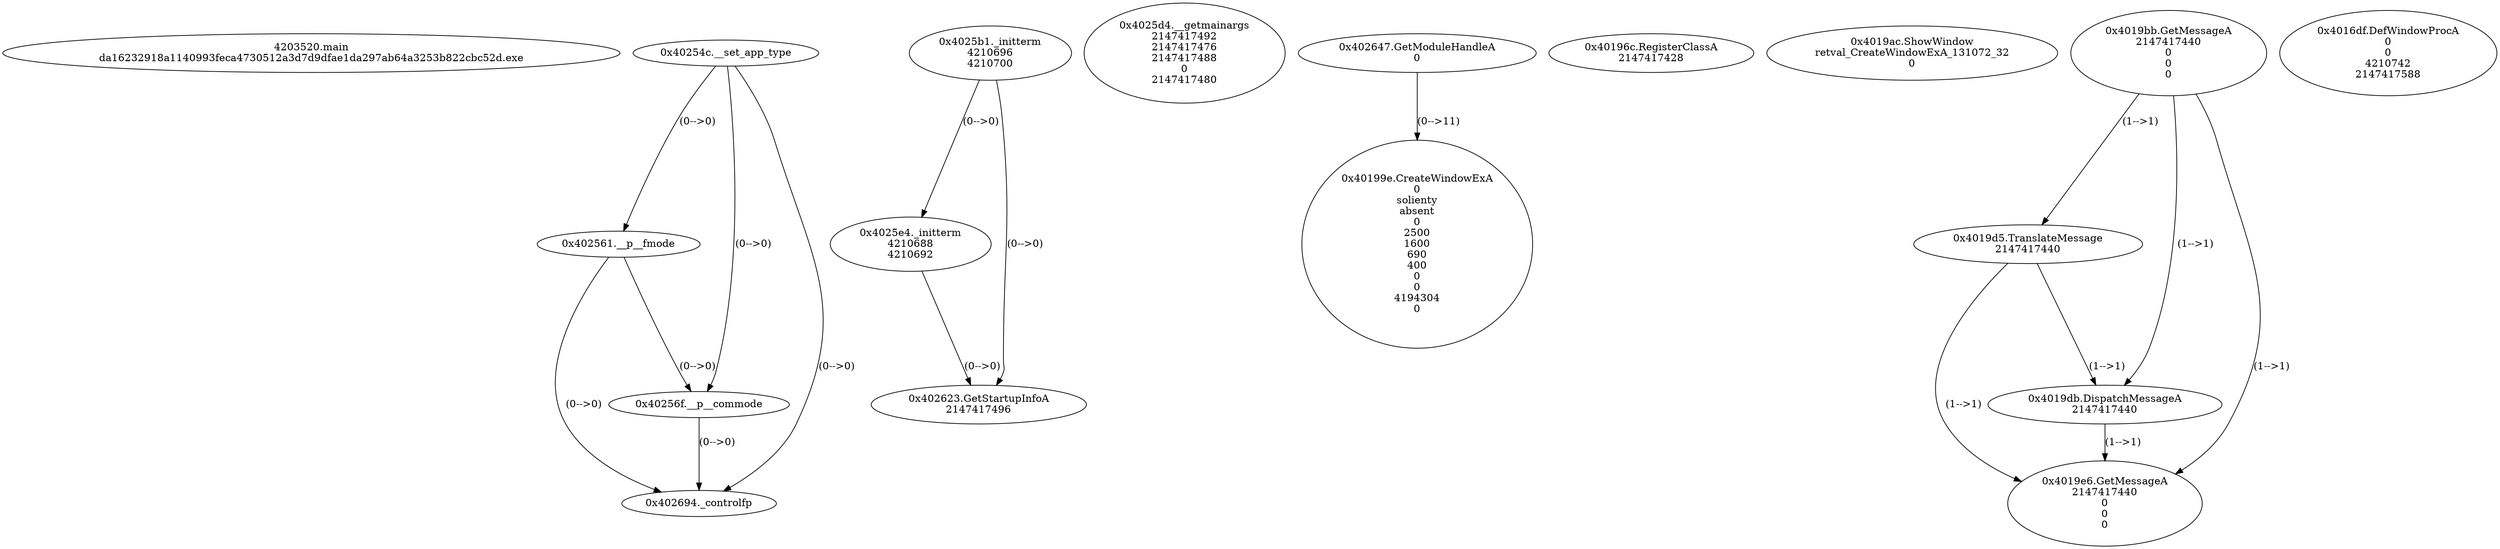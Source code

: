 // Global SCDG with merge call
digraph {
	0 [label="4203520.main
da16232918a1140993feca4730512a3d7d9dfae1da297ab64a3253b822cbc52d.exe"]
	1 [label="0x40254c.__set_app_type
"]
	2 [label="0x402561.__p__fmode
"]
	1 -> 2 [label="(0-->0)"]
	3 [label="0x40256f.__p__commode
"]
	1 -> 3 [label="(0-->0)"]
	2 -> 3 [label="(0-->0)"]
	4 [label="0x402694._controlfp
"]
	1 -> 4 [label="(0-->0)"]
	2 -> 4 [label="(0-->0)"]
	3 -> 4 [label="(0-->0)"]
	5 [label="0x4025b1._initterm
4210696
4210700"]
	6 [label="0x4025d4.__getmainargs
2147417492
2147417476
2147417488
0
2147417480"]
	7 [label="0x4025e4._initterm
4210688
4210692"]
	5 -> 7 [label="(0-->0)"]
	8 [label="0x402623.GetStartupInfoA
2147417496"]
	5 -> 8 [label="(0-->0)"]
	7 -> 8 [label="(0-->0)"]
	9 [label="0x402647.GetModuleHandleA
0"]
	10 [label="0x40196c.RegisterClassA
2147417428"]
	11 [label="0x40199e.CreateWindowExA
0
solienty
absent
0
2500
1600
690
400
0
0
4194304
0"]
	9 -> 11 [label="(0-->11)"]
	12 [label="0x4019ac.ShowWindow
retval_CreateWindowExA_131072_32
0"]
	13 [label="0x4019bb.GetMessageA
2147417440
0
0
0"]
	14 [label="0x4019d5.TranslateMessage
2147417440"]
	13 -> 14 [label="(1-->1)"]
	15 [label="0x4019db.DispatchMessageA
2147417440"]
	13 -> 15 [label="(1-->1)"]
	14 -> 15 [label="(1-->1)"]
	16 [label="0x4019e6.GetMessageA
2147417440
0
0
0"]
	13 -> 16 [label="(1-->1)"]
	14 -> 16 [label="(1-->1)"]
	15 -> 16 [label="(1-->1)"]
	17 [label="0x4016df.DefWindowProcA
0
0
4210742
2147417588"]
}
